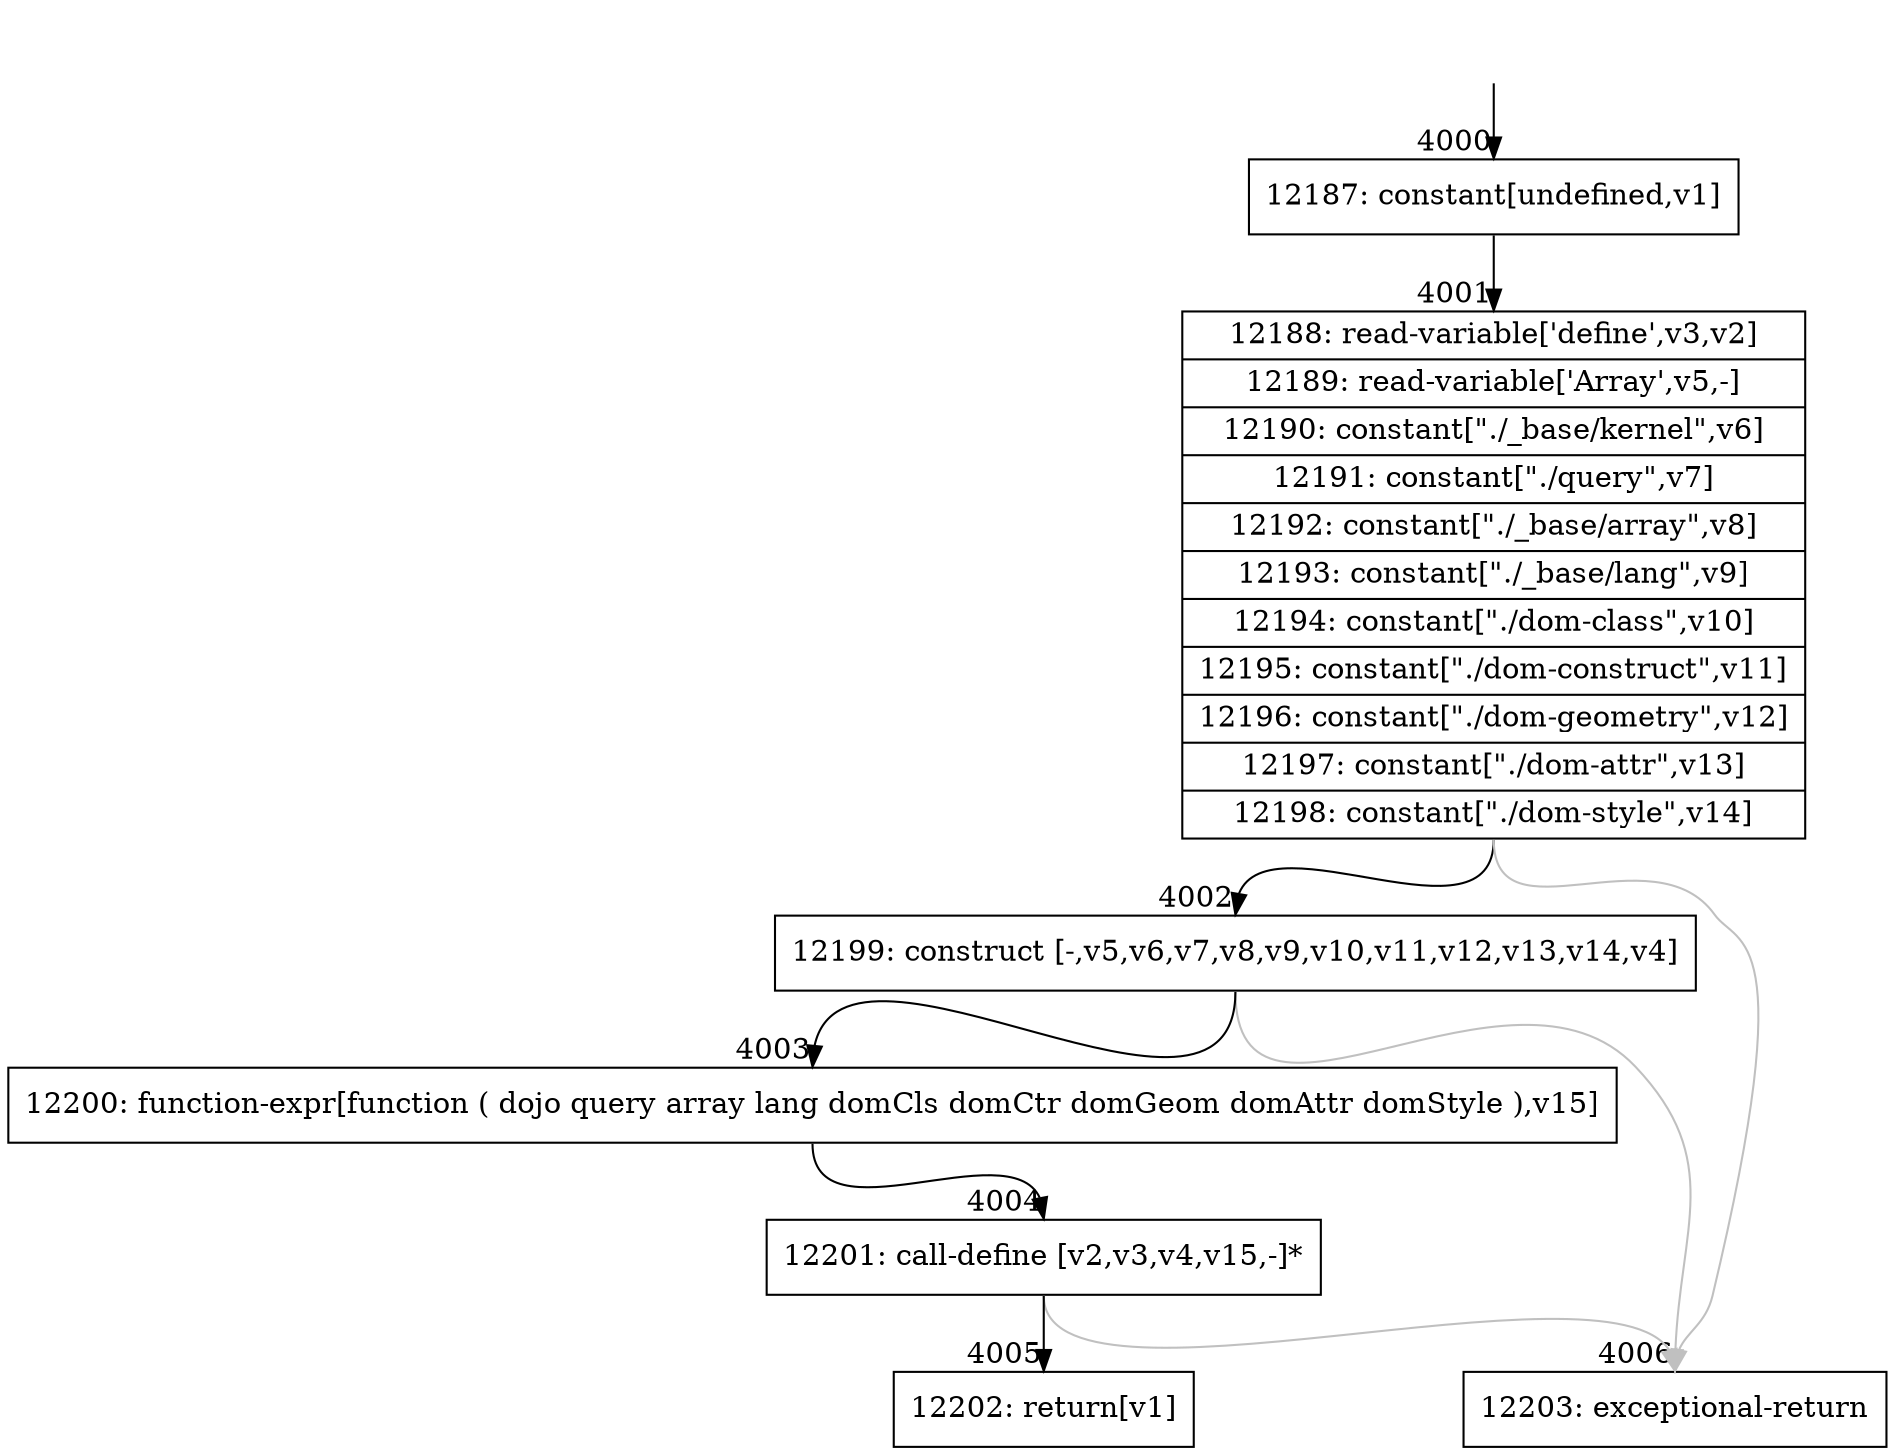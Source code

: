 digraph {
rankdir="TD"
BB_entry253[shape=none,label=""];
BB_entry253 -> BB4000 [tailport=s, headport=n, headlabel="    4000"]
BB4000 [shape=record label="{12187: constant[undefined,v1]}" ] 
BB4000 -> BB4001 [tailport=s, headport=n, headlabel="      4001"]
BB4001 [shape=record label="{12188: read-variable['define',v3,v2]|12189: read-variable['Array',v5,-]|12190: constant[\"./_base/kernel\",v6]|12191: constant[\"./query\",v7]|12192: constant[\"./_base/array\",v8]|12193: constant[\"./_base/lang\",v9]|12194: constant[\"./dom-class\",v10]|12195: constant[\"./dom-construct\",v11]|12196: constant[\"./dom-geometry\",v12]|12197: constant[\"./dom-attr\",v13]|12198: constant[\"./dom-style\",v14]}" ] 
BB4001 -> BB4002 [tailport=s, headport=n, headlabel="      4002"]
BB4001 -> BB4006 [tailport=s, headport=n, color=gray, headlabel="      4006"]
BB4002 [shape=record label="{12199: construct [-,v5,v6,v7,v8,v9,v10,v11,v12,v13,v14,v4]}" ] 
BB4002 -> BB4003 [tailport=s, headport=n, headlabel="      4003"]
BB4002 -> BB4006 [tailport=s, headport=n, color=gray]
BB4003 [shape=record label="{12200: function-expr[function ( dojo query array lang domCls domCtr domGeom domAttr domStyle ),v15]}" ] 
BB4003 -> BB4004 [tailport=s, headport=n, headlabel="      4004"]
BB4004 [shape=record label="{12201: call-define [v2,v3,v4,v15,-]*}" ] 
BB4004 -> BB4005 [tailport=s, headport=n, headlabel="      4005"]
BB4004 -> BB4006 [tailport=s, headport=n, color=gray]
BB4005 [shape=record label="{12202: return[v1]}" ] 
BB4006 [shape=record label="{12203: exceptional-return}" ] 
//#$~ 5332
}
